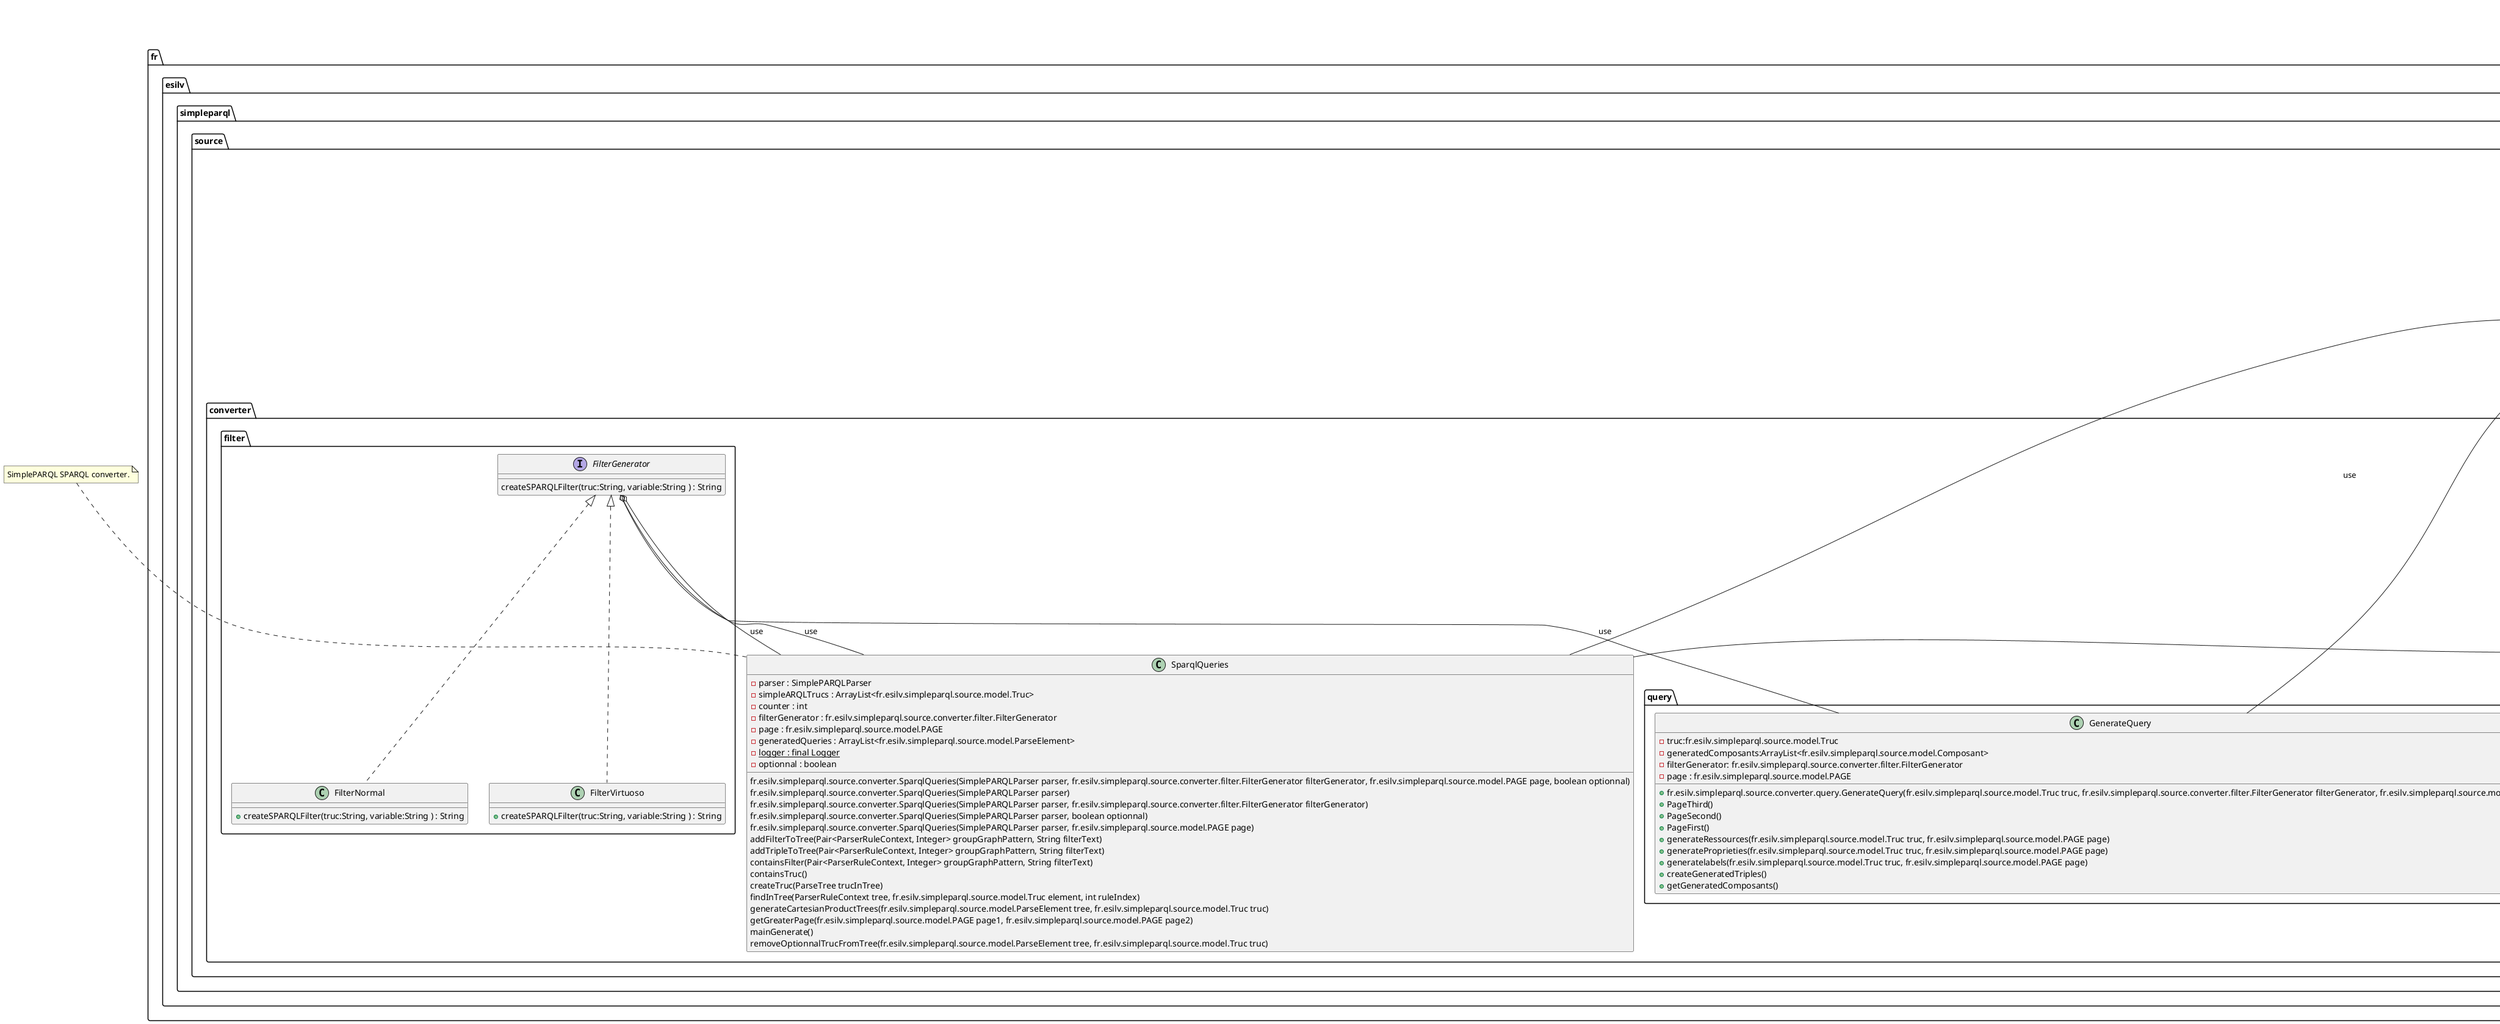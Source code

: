 @startuml
enum fr.esilv.simpleparql.source.model.POSITION {
SUBJECT
PREDICATE
OBJECT
}

enum fr.esilv.simpleparql.source.model.VARIABLES {
 VARIABLE
 LABEL
 TMP1
 TMP2
}
enum fr.esilv.simpleparql.source.model.PAGE {
FIRST
SECOND
THIRD
}

interface fr.esilv.simpleparql.source.converter.filter.FilterGenerator {
createSPARQLFilter(truc:String, variable:String ) : String
}

class fr.esilv.simpleparql.source.converter.filter.FilterNormal{
+createSPARQLFilter(truc:String, variable:String ) : String
}
class fr.esilv.simpleparql.source.converter.filter.FilterVirtuoso{
+createSPARQLFilter(truc:String, variable:String ) : String
}
class fr.esilv.simpleparql.source.model.Truc{
- parents : ArrayList<Pair<ParserRuleContext, Integer>>
- name : String
- position : fr.esilv.simpleparql.source.model.POSITION
- counter : int
- currentTriple : fr.esilv.simpleparql.source.model.Triple
- variables : HashMap<fr.esilv.simpleparql.source.model.VARIABLES, String>
+getCounter()
+getPosition()
+getCurrentTriple()
+getVariables()
+getName()
+getParents()
-createParentTree(ParseTree node)
-computePosition()
-find(int ruleIndex)
-generateTripleComposantes()
-clean(String text)
-generateVariables()
+isOptionnal()
+equals(Object other)
}

class fr.esilv.simpleparql.source.model.Triple{
- String subject
- String predicate
- String object
+getSubject()
+getPredicate()
+getObject()
+get(fr.esilv.simpleparql.source.model.POSITION position)
}

class fr.esilv.simpleparql.source.model.Constants{
+{static}  VARIABLE = " ?SimplePARQL_" : final String
+{static}  VARIABLE_LABEL = " ?label_" : final String
+{static}  VARIABLE_TMP_1 = " ?tmp_var1_" : final String
+{static}  VARIABLE_TMP_2 = " ?tmp_var2_" : final String
+{static}  RDF = " rdfs:label " : final String
+{static}  FILTER = "FILTER" : final String
+{static}  CONTAINS_BIF = "bif:contains" : final String
+{static}  CONTAINS = "CONTAINS" : final String
+{static}  UCASE = "UCASE" : final String
+{static}  STR = "STR" : final String
+{static}  AND = " && " : final String
+{static} treeToString(SimplePARQLParser parser, ParserRuleContext query)
+{static} getNodeIndex(ParseTree node)
+{static} printTree(SimplePARQLParser parser, ParserRuleContext query, String title)
+{static} getTreeOfText(String text)
}
class fr.esilv.simpleparql.source.model.Composant{
-  filter : String
-  triple : String
-  page : fr.esilv.simpleparql.source.model.PAGE
+getFilter()
+getPage()
+getTriple()
+fr.esilv.simpleparql.source.model.Composant(String triple, String filter, fr.esilv.simpleparql.source.model.PAGE page)
}

class fr.esilv.simpleparql.source.model.ParseElement{
-  page : fr.esilv.simpleparql.source.model.PAGE
- query :ParserRuleContext
+fr.esilv.simpleparql.source.model.ParseElement(ParserRuleContext query, fr.esilv.simpleparql.source.model.PAGE page)
+getQuery()
+getPage()
}

class fr.esilv.simpleparql.source.model.SimplePARQLQuery{
- parser : SimplePARQLParser
+fr.esilv.simpleparql.source.model.SimplePARQLQuery(SimplePARQLParser parser)
+getParser()
-{static} RearrangeQuery(SimplePARQLParser parser)
-{static} getComposantesOfTriples(ParseTree triplesSameSubject)
-{static} createNewChildren(ParseTree triplesSameSubject, ArrayList<fr.esilv.simpleparql.source.model.Triple> triples)
-{static} join(ArrayList<fr.esilv.simpleparql.source.model.Triple> list, String delimter)
}
class fr.esilv.simpleparql.source.converter.SparqlQueries{
- parser : SimplePARQLParser
- simpleARQLTrucs : ArrayList<fr.esilv.simpleparql.source.model.Truc>
-counter : int
-filterGenerator : fr.esilv.simpleparql.source.converter.filter.FilterGenerator
-  page : fr.esilv.simpleparql.source.model.PAGE
-generatedQueries : ArrayList<fr.esilv.simpleparql.source.model.ParseElement>
-{static} logger : final Logger
-optionnal : boolean
fr.esilv.simpleparql.source.converter.SparqlQueries(SimplePARQLParser parser, fr.esilv.simpleparql.source.converter.filter.FilterGenerator filterGenerator, fr.esilv.simpleparql.source.model.PAGE page, boolean optionnal)
fr.esilv.simpleparql.source.converter.SparqlQueries(SimplePARQLParser parser)
fr.esilv.simpleparql.source.converter.SparqlQueries(SimplePARQLParser parser, fr.esilv.simpleparql.source.converter.filter.FilterGenerator filterGenerator)
fr.esilv.simpleparql.source.converter.SparqlQueries(SimplePARQLParser parser, boolean optionnal)
fr.esilv.simpleparql.source.converter.SparqlQueries(SimplePARQLParser parser, fr.esilv.simpleparql.source.model.PAGE page)
addFilterToTree(Pair<ParserRuleContext, Integer> groupGraphPattern, String filterText)
addTripleToTree(Pair<ParserRuleContext, Integer> groupGraphPattern, String filterText)
containsFilter(Pair<ParserRuleContext, Integer> groupGraphPattern, String filterText)
containsTruc()
createTruc(ParseTree trucInTree)
findInTree(ParserRuleContext tree, fr.esilv.simpleparql.source.model.Truc element, int ruleIndex)
generateCartesianProductTrees(fr.esilv.simpleparql.source.model.ParseElement tree, fr.esilv.simpleparql.source.model.Truc truc)
getGreaterPage(fr.esilv.simpleparql.source.model.PAGE page1, fr.esilv.simpleparql.source.model.PAGE page2)
mainGenerate()
removeOptionnalTrucFromTree(fr.esilv.simpleparql.source.model.ParseElement tree, fr.esilv.simpleparql.source.model.Truc truc)
}

class fr.esilv.simpleparql.source.model.Composant{
-String filter
-String triple
-fr.esilv.simpleparql.source.model.PAGE page
+getTriple()
+getPage()
+getFilter()
}
class fr.esilv.simpleparql.source.converter.query.GenerateQuery{
-truc:fr.esilv.simpleparql.source.model.Truc
-generatedComposants:ArrayList<fr.esilv.simpleparql.source.model.Composant>
-filterGenerator: fr.esilv.simpleparql.source.converter.filter.FilterGenerator
- page : fr.esilv.simpleparql.source.model.PAGE
+fr.esilv.simpleparql.source.converter.query.GenerateQuery(fr.esilv.simpleparql.source.model.Truc truc, fr.esilv.simpleparql.source.converter.filter.FilterGenerator filterGenerator, fr.esilv.simpleparql.source.model.PAGE page)
+PageThird()
+PageSecond()
+PageFirst()
+generateRessources(fr.esilv.simpleparql.source.model.Truc truc, fr.esilv.simpleparql.source.model.PAGE page)
+generateProprieties(fr.esilv.simpleparql.source.model.Truc truc, fr.esilv.simpleparql.source.model.PAGE page)
+generatelabels(fr.esilv.simpleparql.source.model.Truc truc, fr.esilv.simpleparql.source.model.PAGE page)
+createGeneratedTriples()
+getGeneratedComposants()
}


note top of fr.esilv.simpleparql.source.model.Truc : SimpleARQL new structure.
note top of fr.esilv.simpleparql.source.model.ParseElement : Final SPARQL queries with page.
note top of fr.esilv.simpleparql.source.converter.SparqlQueries : SimplePARQL SPARQL converter.
note top of fr.esilv.simpleparql.source.converter.query.GenerateQuery : Generate composant for the truc.
note top of fr.esilv.simpleparql.source.model.SimplePARQLQuery : Delete ; and  , from query.
note top of fr.esilv.simpleparql.source.model.Composant : fr.esilv.simpleparql.source.model.Triple,filter and page
note top of fr.esilv.simpleparql.source.model.Triple : Subject,predicate,object.

fr.esilv.simpleparql.source.converter.filter.FilterGenerator <|.. fr.esilv.simpleparql.source.converter.filter.FilterNormal
fr.esilv.simpleparql.source.converter.filter.FilterGenerator <|.. fr.esilv.simpleparql.source.converter.filter.FilterVirtuoso

fr.esilv.simpleparql.source.model.Composant o-- fr.esilv.simpleparql.source.converter.query.GenerateQuery : use
fr.esilv.simpleparql.source.model.PAGE o-- fr.esilv.simpleparql.source.converter.query.GenerateQuery  : use
fr.esilv.simpleparql.source.model.Truc o-- fr.esilv.simpleparql.source.converter.query.GenerateQuery  : use
fr.esilv.simpleparql.source.converter.filter.FilterGenerator o-- fr.esilv.simpleparql.source.converter.query.GenerateQuery  : use

fr.esilv.simpleparql.source.model.PAGE o-- fr.esilv.simpleparql.source.model.Composant : use

fr.esilv.simpleparql.source.model.PAGE o-- fr.esilv.simpleparql.source.model.ParseElement : use

fr.esilv.simpleparql.source.model.PAGE o-- fr.esilv.simpleparql.source.converter.SparqlQueries : use
fr.esilv.simpleparql.source.converter.filter.FilterGenerator o-- fr.esilv.simpleparql.source.converter.SparqlQueries : use
fr.esilv.simpleparql.source.model.ParseElement o-- fr.esilv.simpleparql.source.converter.SparqlQueries : use
fr.esilv.simpleparql.source.converter.filter.FilterGenerator o-- fr.esilv.simpleparql.source.converter.SparqlQueries : use

fr.esilv.simpleparql.source.model.Triple o-- fr.esilv.simpleparql.source.model.Truc : use

@enduml